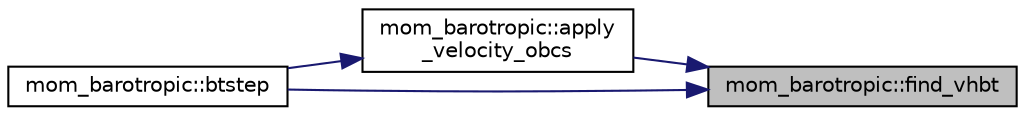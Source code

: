 digraph "mom_barotropic::find_vhbt"
{
 // INTERACTIVE_SVG=YES
 // LATEX_PDF_SIZE
  edge [fontname="Helvetica",fontsize="10",labelfontname="Helvetica",labelfontsize="10"];
  node [fontname="Helvetica",fontsize="10",shape=record];
  rankdir="RL";
  Node1 [label="mom_barotropic::find_vhbt",height=0.2,width=0.4,color="black", fillcolor="grey75", style="filled", fontcolor="black",tooltip="The function find_vhbt determines the meridional transport for a given velocity."];
  Node1 -> Node2 [dir="back",color="midnightblue",fontsize="10",style="solid",fontname="Helvetica"];
  Node2 [label="mom_barotropic::apply\l_velocity_obcs",height=0.2,width=0.4,color="black", fillcolor="white", style="filled",URL="$namespacemom__barotropic.html#a0f606f8592d1226ed930061bf444fbd1",tooltip="The following 4 subroutines apply the open boundary conditions. This subroutine applies the open boun..."];
  Node2 -> Node3 [dir="back",color="midnightblue",fontsize="10",style="solid",fontname="Helvetica"];
  Node3 [label="mom_barotropic::btstep",height=0.2,width=0.4,color="black", fillcolor="white", style="filled",URL="$namespacemom__barotropic.html#a1468df372a5d1dcb95e0b35d782895de",tooltip="This subroutine time steps the barotropic equations explicitly. For gravity waves,..."];
  Node1 -> Node3 [dir="back",color="midnightblue",fontsize="10",style="solid",fontname="Helvetica"];
}
